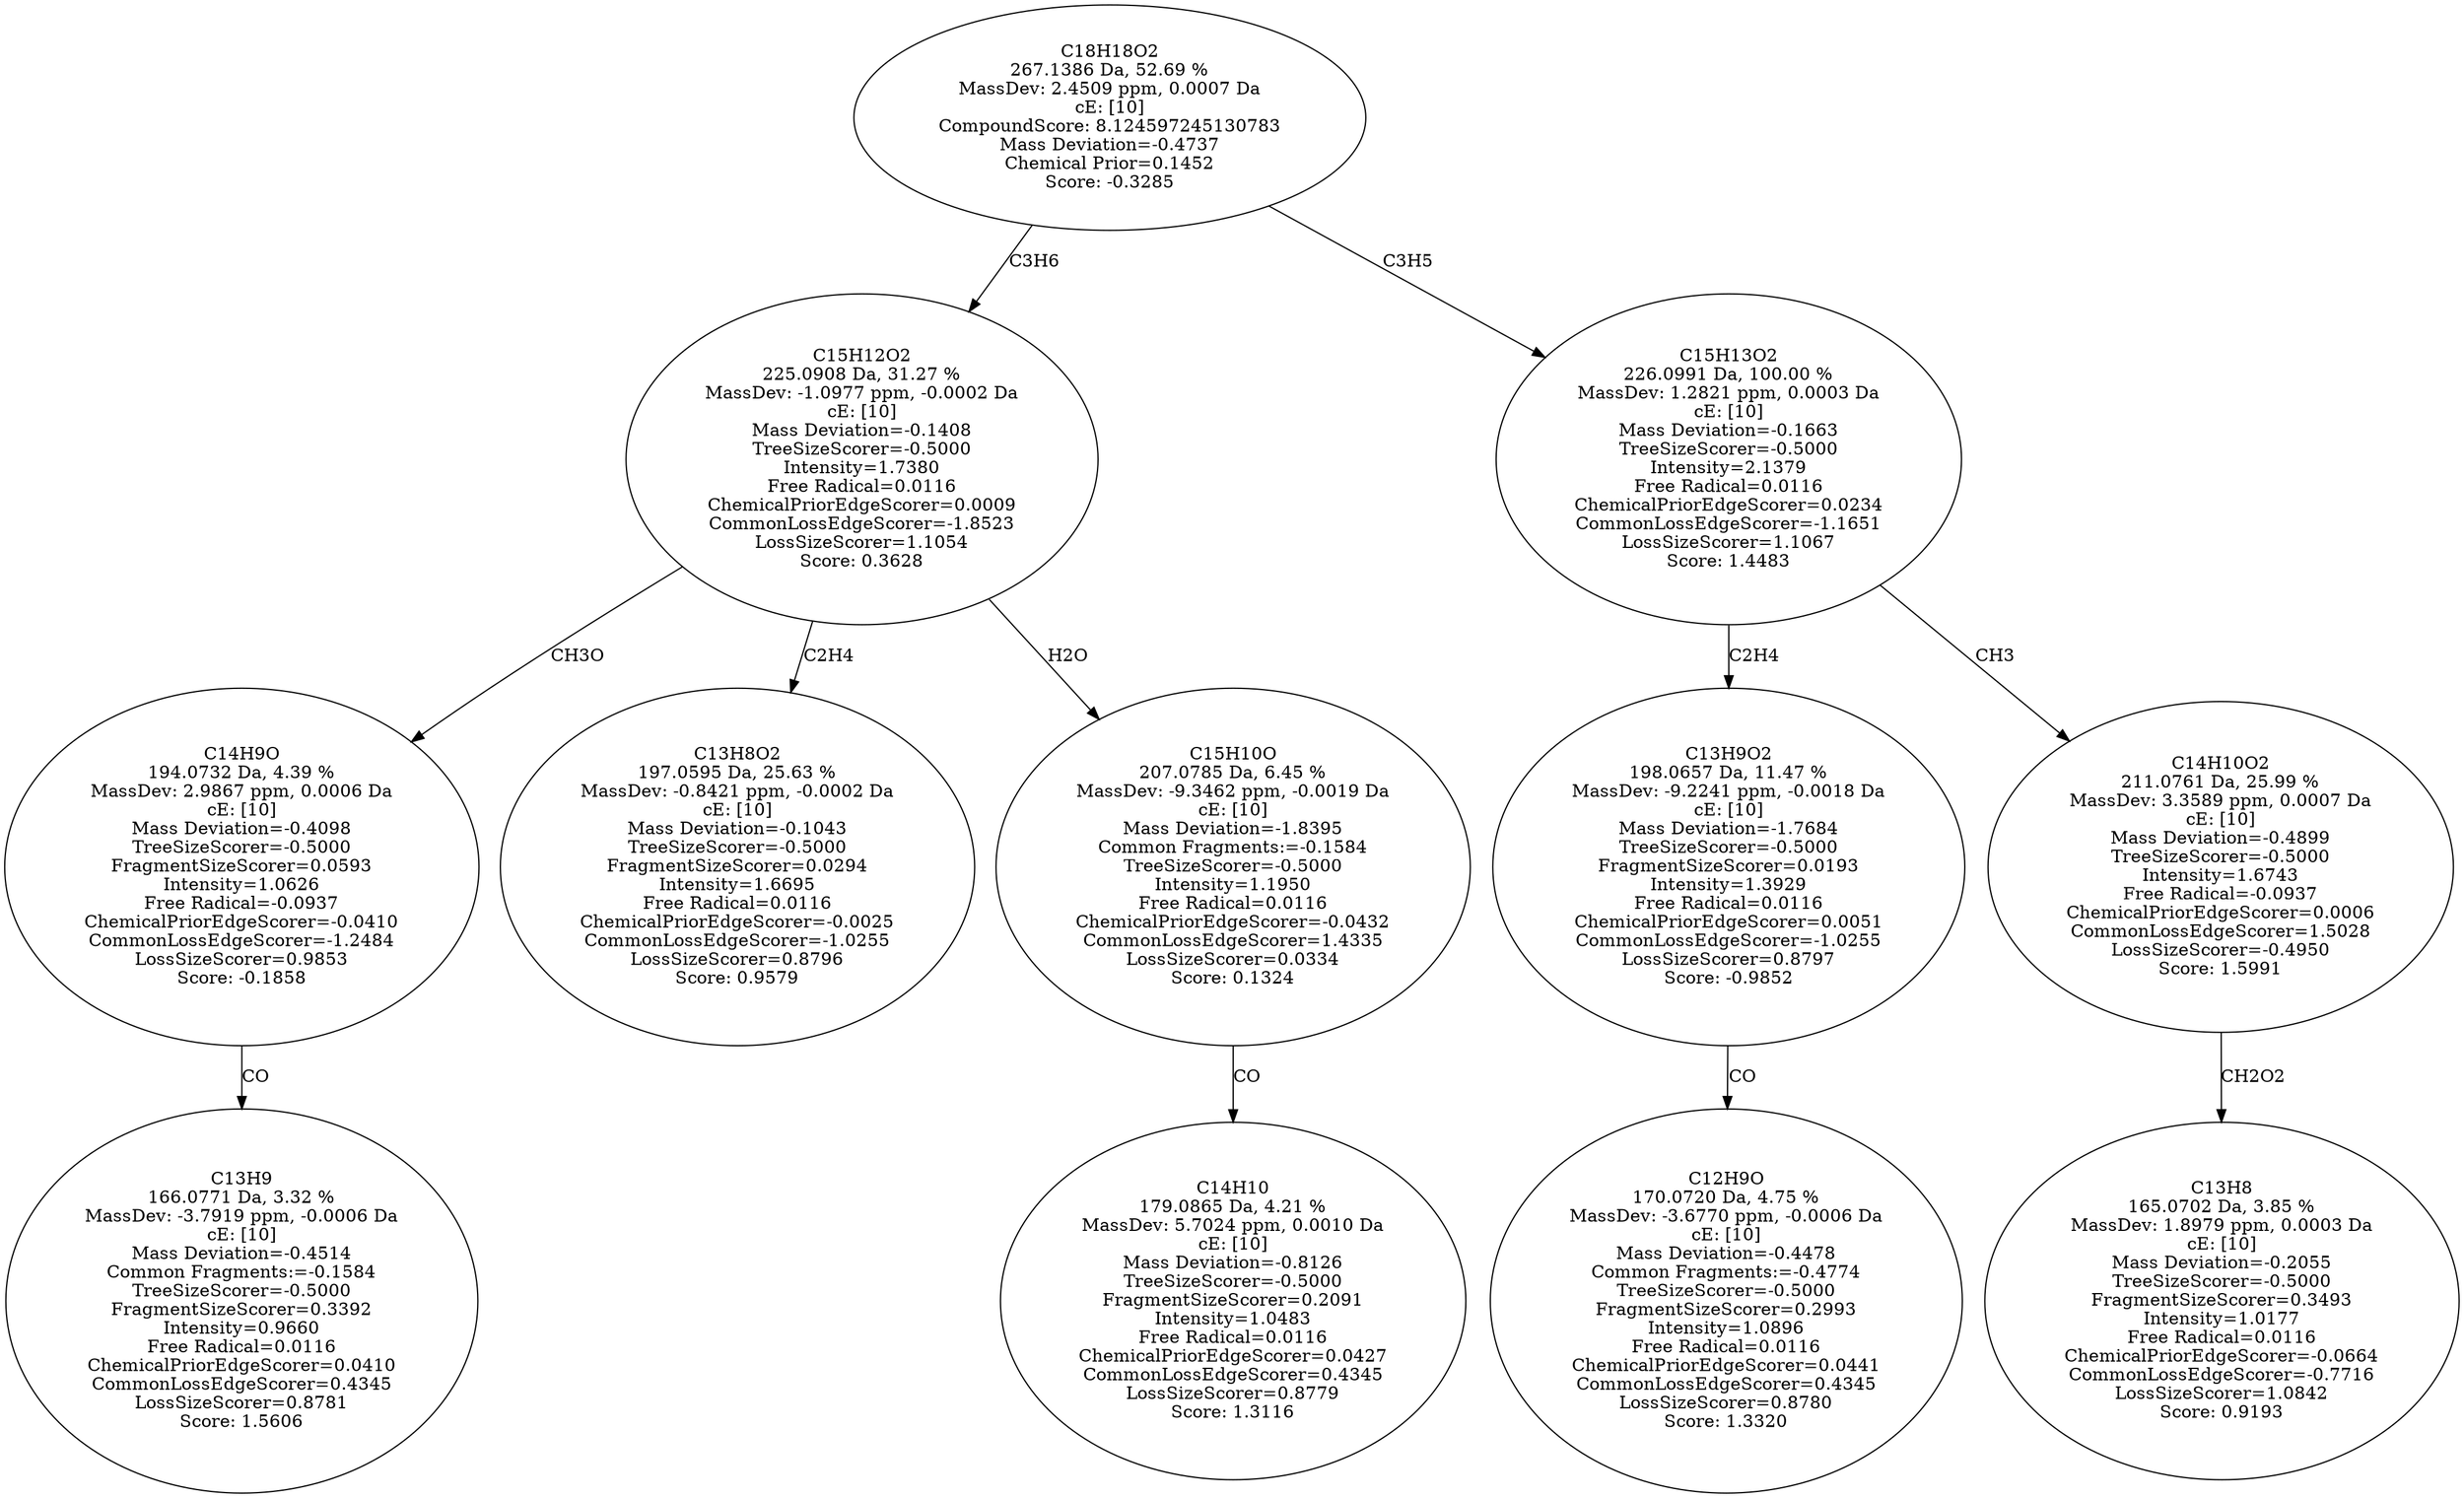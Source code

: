 strict digraph {
v1 [label="C13H9\n166.0771 Da, 3.32 %\nMassDev: -3.7919 ppm, -0.0006 Da\ncE: [10]\nMass Deviation=-0.4514\nCommon Fragments:=-0.1584\nTreeSizeScorer=-0.5000\nFragmentSizeScorer=0.3392\nIntensity=0.9660\nFree Radical=0.0116\nChemicalPriorEdgeScorer=0.0410\nCommonLossEdgeScorer=0.4345\nLossSizeScorer=0.8781\nScore: 1.5606"];
v2 [label="C14H9O\n194.0732 Da, 4.39 %\nMassDev: 2.9867 ppm, 0.0006 Da\ncE: [10]\nMass Deviation=-0.4098\nTreeSizeScorer=-0.5000\nFragmentSizeScorer=0.0593\nIntensity=1.0626\nFree Radical=-0.0937\nChemicalPriorEdgeScorer=-0.0410\nCommonLossEdgeScorer=-1.2484\nLossSizeScorer=0.9853\nScore: -0.1858"];
v3 [label="C13H8O2\n197.0595 Da, 25.63 %\nMassDev: -0.8421 ppm, -0.0002 Da\ncE: [10]\nMass Deviation=-0.1043\nTreeSizeScorer=-0.5000\nFragmentSizeScorer=0.0294\nIntensity=1.6695\nFree Radical=0.0116\nChemicalPriorEdgeScorer=-0.0025\nCommonLossEdgeScorer=-1.0255\nLossSizeScorer=0.8796\nScore: 0.9579"];
v4 [label="C14H10\n179.0865 Da, 4.21 %\nMassDev: 5.7024 ppm, 0.0010 Da\ncE: [10]\nMass Deviation=-0.8126\nTreeSizeScorer=-0.5000\nFragmentSizeScorer=0.2091\nIntensity=1.0483\nFree Radical=0.0116\nChemicalPriorEdgeScorer=0.0427\nCommonLossEdgeScorer=0.4345\nLossSizeScorer=0.8779\nScore: 1.3116"];
v5 [label="C15H10O\n207.0785 Da, 6.45 %\nMassDev: -9.3462 ppm, -0.0019 Da\ncE: [10]\nMass Deviation=-1.8395\nCommon Fragments:=-0.1584\nTreeSizeScorer=-0.5000\nIntensity=1.1950\nFree Radical=0.0116\nChemicalPriorEdgeScorer=-0.0432\nCommonLossEdgeScorer=1.4335\nLossSizeScorer=0.0334\nScore: 0.1324"];
v6 [label="C15H12O2\n225.0908 Da, 31.27 %\nMassDev: -1.0977 ppm, -0.0002 Da\ncE: [10]\nMass Deviation=-0.1408\nTreeSizeScorer=-0.5000\nIntensity=1.7380\nFree Radical=0.0116\nChemicalPriorEdgeScorer=0.0009\nCommonLossEdgeScorer=-1.8523\nLossSizeScorer=1.1054\nScore: 0.3628"];
v7 [label="C12H9O\n170.0720 Da, 4.75 %\nMassDev: -3.6770 ppm, -0.0006 Da\ncE: [10]\nMass Deviation=-0.4478\nCommon Fragments:=-0.4774\nTreeSizeScorer=-0.5000\nFragmentSizeScorer=0.2993\nIntensity=1.0896\nFree Radical=0.0116\nChemicalPriorEdgeScorer=0.0441\nCommonLossEdgeScorer=0.4345\nLossSizeScorer=0.8780\nScore: 1.3320"];
v8 [label="C13H9O2\n198.0657 Da, 11.47 %\nMassDev: -9.2241 ppm, -0.0018 Da\ncE: [10]\nMass Deviation=-1.7684\nTreeSizeScorer=-0.5000\nFragmentSizeScorer=0.0193\nIntensity=1.3929\nFree Radical=0.0116\nChemicalPriorEdgeScorer=0.0051\nCommonLossEdgeScorer=-1.0255\nLossSizeScorer=0.8797\nScore: -0.9852"];
v9 [label="C13H8\n165.0702 Da, 3.85 %\nMassDev: 1.8979 ppm, 0.0003 Da\ncE: [10]\nMass Deviation=-0.2055\nTreeSizeScorer=-0.5000\nFragmentSizeScorer=0.3493\nIntensity=1.0177\nFree Radical=0.0116\nChemicalPriorEdgeScorer=-0.0664\nCommonLossEdgeScorer=-0.7716\nLossSizeScorer=1.0842\nScore: 0.9193"];
v10 [label="C14H10O2\n211.0761 Da, 25.99 %\nMassDev: 3.3589 ppm, 0.0007 Da\ncE: [10]\nMass Deviation=-0.4899\nTreeSizeScorer=-0.5000\nIntensity=1.6743\nFree Radical=-0.0937\nChemicalPriorEdgeScorer=0.0006\nCommonLossEdgeScorer=1.5028\nLossSizeScorer=-0.4950\nScore: 1.5991"];
v11 [label="C15H13O2\n226.0991 Da, 100.00 %\nMassDev: 1.2821 ppm, 0.0003 Da\ncE: [10]\nMass Deviation=-0.1663\nTreeSizeScorer=-0.5000\nIntensity=2.1379\nFree Radical=0.0116\nChemicalPriorEdgeScorer=0.0234\nCommonLossEdgeScorer=-1.1651\nLossSizeScorer=1.1067\nScore: 1.4483"];
v12 [label="C18H18O2\n267.1386 Da, 52.69 %\nMassDev: 2.4509 ppm, 0.0007 Da\ncE: [10]\nCompoundScore: 8.124597245130783\nMass Deviation=-0.4737\nChemical Prior=0.1452\nScore: -0.3285"];
v2 -> v1 [label="CO"];
v6 -> v2 [label="CH3O"];
v6 -> v3 [label="C2H4"];
v5 -> v4 [label="CO"];
v6 -> v5 [label="H2O"];
v12 -> v6 [label="C3H6"];
v8 -> v7 [label="CO"];
v11 -> v8 [label="C2H4"];
v10 -> v9 [label="CH2O2"];
v11 -> v10 [label="CH3"];
v12 -> v11 [label="C3H5"];
}